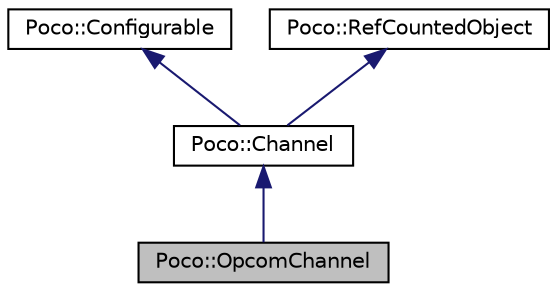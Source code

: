 digraph "Poco::OpcomChannel"
{
 // LATEX_PDF_SIZE
  edge [fontname="Helvetica",fontsize="10",labelfontname="Helvetica",labelfontsize="10"];
  node [fontname="Helvetica",fontsize="10",shape=record];
  Node1 [label="Poco::OpcomChannel",height=0.2,width=0.4,color="black", fillcolor="grey75", style="filled", fontcolor="black",tooltip="A OpenVMS-only channel that uses the OpenVMS OPCOM service."];
  Node2 -> Node1 [dir="back",color="midnightblue",fontsize="10",style="solid",fontname="Helvetica"];
  Node2 [label="Poco::Channel",height=0.2,width=0.4,color="black", fillcolor="white", style="filled",URL="$classPoco_1_1Channel.html",tooltip=" "];
  Node3 -> Node2 [dir="back",color="midnightblue",fontsize="10",style="solid",fontname="Helvetica"];
  Node3 [label="Poco::Configurable",height=0.2,width=0.4,color="black", fillcolor="white", style="filled",URL="$classPoco_1_1Configurable.html",tooltip=" "];
  Node4 -> Node2 [dir="back",color="midnightblue",fontsize="10",style="solid",fontname="Helvetica"];
  Node4 [label="Poco::RefCountedObject",height=0.2,width=0.4,color="black", fillcolor="white", style="filled",URL="$classPoco_1_1RefCountedObject.html",tooltip=" "];
}
